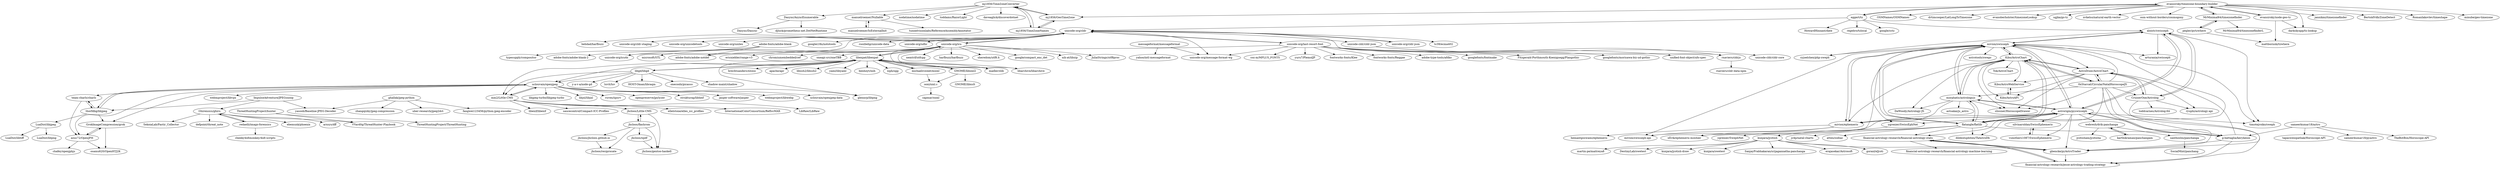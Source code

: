 digraph G {
"Dasync/AsyncEnumerable" -> "Dasync/Dasync"
"Dasync/AsyncEnumerable" -> "djluck/prometheus-net.DotNetRuntime" ["e"=1]
"MrMinimal64/timezonefinder" -> "pegler/pytzwhere"
"MrMinimal64/timezonefinder" -> "MrMinimal64/timezonefinderL"
"MrMinimal64/timezonefinder" -> "evansiroky/timezone-boundary-builder"
"team-charls/charls" -> "thorfdbg/libjpeg"
"team-charls/charls" -> "aous72/OpenJPH"
"thorfdbg/libjpeg" -> "team-charls/charls"
"thorfdbg/libjpeg" -> "GrokImageCompression/grok"
"thorfdbg/libjpeg" -> "uclouvain/openjpeg"
"thorfdbg/libjpeg" -> "LuaDist/libjpeg"
"uclouvain/openjpeg" -> "GrokImageCompression/grok"
"uclouvain/openjpeg" -> "aous72/OpenJPH"
"uclouvain/openjpeg" -> "thorfdbg/libjpeg"
"uclouvain/openjpeg" -> "webmproject/libvpx" ["e"=1]
"uclouvain/openjpeg" -> "libjpeg-turbo/libjpeg-turbo" ["e"=1]
"uclouvain/openjpeg" -> "mm2/Little-CMS"
"uclouvain/openjpeg" -> "team-charls/charls"
"uclouvain/openjpeg" -> "libjxl/libjxl" ["e"=1]
"uclouvain/openjpeg" -> "glennrp/libpng" ["e"=1]
"uclouvain/openjpeg" -> "ruven/iipsrv" ["e"=1]
"uclouvain/openjpeg" -> "openpreserve/jpylyzer"
"uclouvain/openjpeg" -> "strukturag/libheif" ["e"=1]
"uclouvain/openjpeg" -> "jasper-software/jasper"
"uclouvain/openjpeg" -> "webmproject/libwebp" ["e"=1]
"uclouvain/openjpeg" -> "uclouvain/openjpeg-data"
"michaelrsweet/mxml" -> "ooxi/xml.c"
"michaelrsweet/mxml" -> "libexpat/libexpat"
"evansiroky/timezone-boundary-builder" -> "evansiroky/node-geo-tz"
"evansiroky/timezone-boundary-builder" -> "MrMinimal64/timezonefinder"
"evansiroky/timezone-boundary-builder" -> "jannikmi/timezonefinder"
"evansiroky/timezone-boundary-builder" -> "BertoldVdb/ZoneDetect"
"evansiroky/timezone-boundary-builder" -> "RomanIakovlev/timeshape"
"evansiroky/timezone-boundary-builder" -> "minube/geo-timezone"
"evansiroky/timezone-boundary-builder" -> "mj1856/GeoTimeZone"
"evansiroky/timezone-boundary-builder" -> "darkskyapp/tz-lookup"
"evansiroky/timezone-boundary-builder" -> "eggert/tz"
"evansiroky/timezone-boundary-builder" -> "OSMNames/OSMNames" ["e"=1]
"evansiroky/timezone-boundary-builder" -> "drtimcooper/LatLongToTimezone"
"evansiroky/timezone-boundary-builder" -> "evanoberholster/timezoneLookup"
"evansiroky/timezone-boundary-builder" -> "ugjka/go-tz"
"evansiroky/timezone-boundary-builder" -> "nvkelso/natural-earth-vector" ["e"=1]
"evansiroky/timezone-boundary-builder" -> "osm-without-borders/cosmogony" ["e"=1]
"jhcloos/Little-CMS" -> "jhcloos/gentoo-haskell"
"jhcloos/Little-CMS" -> "jhcloos/flashrom"
"jhcloos/flashrom" -> "jhcloos/Little-CMS"
"jhcloos/flashrom" -> "jhcloos/gentoo-haskell"
"jhcloos/flashrom" -> "jhcloos/xpdf"
"jhcloos/flashrom" -> "jhcloos/jhcloos.github.io"
"jhcloos/flashrom" -> "jhcloos/resiprocate"
"unicode-org/icu" -> "unicode-org/cldr"
"unicode-org/icu" -> "nemtrif/utfcpp" ["e"=1]
"unicode-org/icu" -> "harfbuzz/harfbuzz" ["e"=1]
"unicode-org/icu" -> "unicode-org/icu4x" ["e"=1]
"unicode-org/icu" -> "libexpat/libexpat"
"unicode-org/icu" -> "madler/zlib" ["e"=1]
"unicode-org/icu" -> "sheredom/utf8.h" ["e"=1]
"unicode-org/icu" -> "google/compact_enc_det"
"unicode-org/icu" -> "nih-at/libzip" ["e"=1]
"unicode-org/icu" -> "JuliaStrings/utf8proc" ["e"=1]
"unicode-org/icu" -> "libarchive/libarchive" ["e"=1]
"unicode-org/icu" -> "microsoft/STL" ["e"=1]
"unicode-org/icu" -> "ericniebler/range-v3" ["e"=1]
"unicode-org/icu" -> "chromiumembedded/cef" ["e"=1]
"unicode-org/icu" -> "oneapi-src/oneTBB" ["e"=1]
"redaelli/imago-forensics" -> "Ghirensics/ghiro"
"redaelli/imago-forensics" -> "cheeky4n6monkey/4n6-scripts" ["e"=1]
"Ghirensics/ghiro" -> "redaelli/imago-forensics"
"Ghirensics/ghiro" -> "ebemunk/phoenix"
"Ghirensics/ghiro" -> "VVard0g/ThreatHunter-Playbook"
"Ghirensics/ghiro" -> "arxsys/dff"
"Ghirensics/ghiro" -> "SekoiaLab/Fastir_Collector" ["e"=1]
"Ghirensics/ghiro" -> "defpoint/threat_note" ["e"=1]
"eggert/tz" -> "evansiroky/timezone-boundary-builder"
"eggert/tz" -> "unicode-org/cldr"
"eggert/tz" -> "HowardHinnant/date" ["e"=1]
"eggert/tz" -> "regebro/tzlocal"
"eggert/tz" -> "google/cctz" ["e"=1]
"eggert/tz" -> "aloistr/swisseph"
"libgd/libgd" -> "uclouvain/openjpeg"
"libgd/libgd" -> "libexpat/libexpat"
"libgd/libgd" -> "HOST-Oman/libraqm" ["e"=1]
"libgd/libgd" -> "onecoolx/picasso" ["e"=1]
"libgd/libgd" -> "shadow-maint/shadow" ["e"=1]
"libgd/libgd" -> "mm2/Little-CMS"
"libgd/libgd" -> "y-a-v-a/node-gd"
"libgd/libgd" -> "luvit/luv" ["e"=1]
"Kibo/AstroChart" -> "Kibo/AstroWebService"
"Kibo/AstroChart" -> "AstroDraw/AstroChart"
"Kibo/AstroChart" -> "morphatic/astrologyjs"
"Kibo/AstroChart" -> "Kibo/AstroAPI"
"Kibo/AstroChart" -> "mivion/swisseph"
"Kibo/AstroChart" -> "0xStarcat/CircularNatalHoroscopeJS"
"Kibo/AstroChart" -> "Tok/AstroChart"
"Kibo/AstroChart" -> "flatangle/flatlib"
"Kibo/AstroChart" -> "mivion/ephemeris"
"Kibo/AstroChart" -> "DaWoody/Astrology-JS"
"Kibo/AstroChart" -> "slissner/HoroscopeDrawer"
"mivion/ephemeris" -> "mivion/swisseph"
"mivion/ephemeris" -> "xErik/ephemeris-moshier"
"mivion/ephemeris" -> "mivion/swisseph-api"
"mivion/ephemeris" -> "astrorigin/pyswisseph"
"mivion/ephemeris" -> "hemantgoswami/ephemeris"
"mivion/swisseph" -> "astrorigin/pyswisseph"
"mivion/swisseph" -> "mivion/ephemeris"
"mivion/swisseph" -> "mivion/swisseph-api"
"mivion/swisseph" -> "morphatic/astrologyjs"
"mivion/swisseph" -> "Kibo/AstroChart"
"mivion/swisseph" -> "aloistr/swisseph"
"mivion/swisseph" -> "flatangle/flatlib"
"mivion/swisseph" -> "AstroDraw/AstroChart"
"mivion/swisseph" -> "ygrenier/SwissEphNet"
"mivion/swisseph" -> "timotejroiko/sweph"
"mivion/swisseph" -> "arturania/swisseph"
"mivion/swisseph" -> "cyjoelchen/php-sweph"
"mivion/swisseph" -> "astrotools/swego"
"mivion/swisseph" -> "xErik/ephemeris-moshier"
"mivion/swisseph" -> "dildeolupbiten/TkAstroDb"
"morphatic/astrologyjs" -> "mivion/swisseph"
"morphatic/astrologyjs" -> "Kibo/AstroChart"
"morphatic/astrologyjs" -> "DaWoody/Astrology-JS"
"morphatic/astrologyjs" -> "flatangle/flatlib"
"morphatic/astrologyjs" -> "astsakai/js_astro"
"morphatic/astrologyjs" -> "slissner/HoroscopeDrawer"
"morphatic/astrologyjs" -> "astrorigin/pyswisseph"
"morphatic/astrologyjs" -> "mivion/ephemeris"
"unicode-org/last-resort-font" -> "Fitzgerald-Porthmouth-Koenigsegg/Plangothic" ["e"=1]
"unicode-org/last-resort-font" -> "googlefonts/morisawa-biz-ud-gothic" ["e"=1]
"unicode-org/last-resort-font" -> "unicode-org/cldr"
"unicode-org/last-resort-font" -> "unicode-org/message-format-wg"
"unicode-org/last-resort-font" -> "unified-font-object/ufo-spec" ["e"=1]
"unicode-org/last-resort-font" -> "coz-m/MPLUS_FONTS" ["e"=1]
"unicode-org/last-resort-font" -> "yuru7/PlemolJP" ["e"=1]
"unicode-org/last-resort-font" -> "fontworks-fonts/Klee" ["e"=1]
"unicode-org/last-resort-font" -> "fontworks-fonts/Reggae" ["e"=1]
"unicode-org/last-resort-font" -> "adobe-type-tools/afdko" ["e"=1]
"unicode-org/last-resort-font" -> "googlefonts/fontmake" ["e"=1]
"unicode-org/last-resort-font" -> "adobe-fonts/adobe-notdef"
"ghallak/jpeg-python" -> "fangwei123456/python-jpeg-encoder"
"ghallak/jpeg-python" -> "yasoob/Baseline-JPEG-Decoder"
"ghallak/jpeg-python" -> "zhangqizky/jpeg-compression"
"ghallak/jpeg-python" -> "uber-research/jpeg2dct" ["e"=1]
"mm2/Little-CMS" -> "ellelstone/elles_icc_profiles"
"mm2/Little-CMS" -> "InternationalColorConsortium/RefIccMAX"
"mm2/Little-CMS" -> "uclouvain/openjpeg"
"mm2/Little-CMS" -> "LibRaw/LibRaw" ["e"=1]
"mm2/Little-CMS" -> "jhcloos/Little-CMS"
"mm2/Little-CMS" -> "libexif/libexif" ["e"=1]
"mm2/Little-CMS" -> "saucecontrol/Compact-ICC-Profiles"
"GrokImageCompression/grok" -> "aous72/OpenJPH"
"GrokImageCompression/grok" -> "osamu620/OpenHTJ2K"
"CruiserOne/Astrolog" -> "aloistr/swisseph"
"CruiserOne/Astrolog" -> "gbencke/pyAstroTrader"
"CruiserOne/Astrolog" -> "toddcarnes/Astrolog-64"
"CruiserOne/Astrolog" -> "AstroDraw/AstroChart"
"CruiserOne/Astrolog" -> "ryuphi/astrology-api"
"libexpat/libexpat" -> "michaelrsweet/mxml"
"libexpat/libexpat" -> "brechtsanders/xlsxio" ["e"=1]
"libexpat/libexpat" -> "unicode-org/icu"
"libexpat/libexpat" -> "GNOME/libxml2"
"libexpat/libexpat" -> "apache/apr" ["e"=1]
"libexpat/libexpat" -> "madler/zlib" ["e"=1]
"libexpat/libexpat" -> "uclouvain/openjpeg"
"libexpat/libexpat" -> "libssh2/libssh2" ["e"=1]
"libexpat/libexpat" -> "libgd/libgd"
"libexpat/libexpat" -> "mm2/Little-CMS"
"libexpat/libexpat" -> "glennrp/libpng" ["e"=1]
"libexpat/libexpat" -> "libarchive/libarchive" ["e"=1]
"libexpat/libexpat" -> "yaml/libyaml" ["e"=1]
"libexpat/libexpat" -> "benhoyt/inih" ["e"=1]
"libexpat/libexpat" -> "xiph/ogg" ["e"=1]
"kunjara/jyotish" -> "kunjara/jyotish-draw"
"kunjara/jyotish" -> "kunjara/swetest"
"kunjara/jyotish" -> "SanjayPrabhakaran/srijagannatha-panchanga"
"kunjara/jyotish" -> "erajasekar/Astrosoft"
"kunjara/jyotish" -> "goranl/eJyoti"
"kunjara/jyotish" -> "gbencke/pyAstroTrader"
"kunjara/jyotish" -> "martin-pe/maitreya8"
"kunjara/jyotish" -> "DestinyLab/swetest"
"ooxi/xml.c" -> "capmar/sxml"
"aloistr/swisseph" -> "astrorigin/pyswisseph"
"aloistr/swisseph" -> "CruiserOne/Astrolog"
"aloistr/swisseph" -> "mivion/swisseph"
"aloistr/swisseph" -> "arturania/swisseph"
"aloistr/swisseph" -> "timotejroiko/sweph"
"aloistr/swisseph" -> "cyjoelchen/php-sweph"
"GNOME/libxml2" -> "GNOME/libxslt"
"GNOME/libxml2" -> "libexpat/libexpat"
"GNOME/libxml2" -> "ooxi/xml.c"
"ImpulseAdventure/JPEGsnoop" -> "Ghirensics/ghiro"
"ImpulseAdventure/JPEGsnoop" -> "yasoob/Baseline-JPEG-Decoder"
"ImpulseAdventure/JPEGsnoop" -> "thorfdbg/libjpeg"
"unicode-cldr/cldr-json" -> "rxaviers/cldrjs"
"unicode-cldr/cldr-json" -> "unicode-cldr/cldr-core"
"g-battaglia/kerykeion" -> "gbencke/pyAstroTrader"
"g-battaglia/kerykeion" -> "financial-astrology-research/jesse-astrology-trading-strategy"
"g-battaglia/kerykeion" -> "AstroDraw/AstroChart"
"g-battaglia/kerykeion" -> "astrorigin/pyswisseph"
"jhcloos/jhcloos.github.io" -> "jhcloos/resiprocate"
"flatangle/flatlib" -> "astrorigin/pyswisseph"
"flatangle/flatlib" -> "morphatic/astrologyjs"
"flatangle/flatlib" -> "mivion/swisseph"
"flatangle/flatlib" -> "Kibo/AstroChart"
"flatangle/flatlib" -> "kunjara/jyotish"
"flatangle/flatlib" -> "g-battaglia/kerykeion"
"flatangle/flatlib" -> "dildeolupbiten/TkAstroDb"
"flatangle/flatlib" -> "financial-astrology-research/financial-astrology-stats"
"flatangle/flatlib" -> "jc4p/natal-charts"
"flatangle/flatlib" -> "atten/zodiac"
"unicode-org/cldr" -> "unicode-org/cldr-json"
"unicode-org/cldr" -> "unicode-org/icu"
"unicode-org/cldr" -> "unicode-org/message-format-wg"
"unicode-org/cldr" -> "unicode-org/icu4x" ["e"=1]
"unicode-org/cldr" -> "unicode-cldr/cldr-json"
"unicode-org/cldr" -> "tc39/ecma402" ["e"=1]
"unicode-org/cldr" -> "unicode-org/last-resort-font"
"unicode-org/cldr" -> "behdad/harfbuzz" ["e"=1]
"unicode-org/cldr" -> "unicode-org/cldr-staging"
"unicode-org/cldr" -> "unicode-org/unicodetools"
"unicode-org/cldr" -> "unicode-org/unilex"
"unicode-org/cldr" -> "googlei18n/nototools" ["e"=1]
"unicode-org/cldr" -> "rxaviers/cldrjs"
"unicode-org/cldr" -> "roozbehp/unicode-data"
"unicode-org/cldr" -> "unicode-org/udhr"
"sameerkumar18/aztro" -> "g-battaglia/kerykeion"
"sameerkumar18/aztro" -> "tapaswenipathak/Horoscope-API"
"sameerkumar18/aztro" -> "sameerkumar18/pyaztro"
"sameerkumar18/aztro" -> "TheBotBox/Horoscope-API"
"jhcloos/xpdf" -> "jhcloos/gentoo-haskell"
"astrorigin/pyswisseph" -> "mivion/swisseph"
"astrorigin/pyswisseph" -> "flatangle/flatlib"
"astrorigin/pyswisseph" -> "aloistr/swisseph"
"astrorigin/pyswisseph" -> "webresh/drik-panchanga"
"astrorigin/pyswisseph" -> "mivion/ephemeris"
"astrorigin/pyswisseph" -> "morphatic/astrologyjs"
"astrorigin/pyswisseph" -> "vsmithers1087/SwissEphemeris"
"astrorigin/pyswisseph" -> "timotejroiko/sweph"
"astrorigin/pyswisseph" -> "silvinaroldan/SwissEphemeris"
"astrorigin/pyswisseph" -> "mivion/swisseph-api"
"astrorigin/pyswisseph" -> "ygrenier/SwissEphNet"
"astrorigin/pyswisseph" -> "g-battaglia/kerykeion"
"astrorigin/pyswisseph" -> "gbencke/pyAstroTrader"
"0xStarcat/CircularNatalHoroscopeJS" -> "AstroDraw/AstroChart"
"0xStarcat/CircularNatalHoroscopeJS" -> "Kibo/AstroChart"
"0xStarcat/CircularNatalHoroscopeJS" -> "financial-astrology-research/financial-astrology-stats"
"0xStarcat/CircularNatalHoroscopeJS" -> "gbencke/pyAstroTrader"
"0xStarcat/CircularNatalHoroscopeJS" -> "g-battaglia/kerykeion"
"0xStarcat/CircularNatalHoroscopeJS" -> "CruiserOne/Astrolog"
"0xStarcat/CircularNatalHoroscopeJS" -> "morphatic/astrologyjs"
"0xStarcat/CircularNatalHoroscopeJS" -> "mivion/swisseph"
"0xStarcat/CircularNatalHoroscopeJS" -> "financial-astrology-research/jesse-astrology-trading-strategy"
"0xStarcat/CircularNatalHoroscopeJS" -> "slissner/HoroscopeDrawer"
"adobe-fonts/adobe-blank" -> "adobe-fonts/adobe-notdef"
"adobe-fonts/adobe-blank" -> "adobe-fonts/adobe-blank-2"
"adobe-fonts/adobe-blank" -> "typesupply/compositor"
"manuelroemer/IsExternalInit" -> "manuelroemer/Nullable"
"mj1856/TimeZoneConverter" -> "mj1856/TimeZoneNames"
"mj1856/TimeZoneConverter" -> "mj1856/GeoTimeZone"
"mj1856/TimeZoneConverter" -> "nodatime/nodatime" ["e"=1]
"mj1856/TimeZoneConverter" -> "toddams/RazorLight" ["e"=1]
"mj1856/TimeZoneConverter" -> "Dasync/AsyncEnumerable"
"mj1856/TimeZoneConverter" -> "daveaglick/discoverdotnet"
"mj1856/TimeZoneConverter" -> "manuelroemer/Nullable"
"mj1856/GeoTimeZone" -> "mj1856/TimeZoneConverter"
"mj1856/GeoTimeZone" -> "mj1856/TimeZoneNames"
"AstroDraw/AstroChart" -> "Kibo/AstroChart"
"AstroDraw/AstroChart" -> "Kibo/AstroAPI"
"AstroDraw/AstroChart" -> "ryuphi/astrology-api"
"AstroDraw/AstroChart" -> "0xStarcat/CircularNatalHoroscopeJS"
"AstroDraw/AstroChart" -> "slissner/HoroscopeDrawer"
"AstroDraw/AstroChart" -> "CruiserOne/Astrolog"
"AstroDraw/AstroChart" -> "Kibo/AstroWebService"
"LuaDist/libjpeg" -> "LuaDist/libpng"
"LuaDist/libjpeg" -> "LuaDist/libtiff"
"webresh/drik-panchanga" -> "karthikraman/panchangam"
"webresh/drik-panchanga" -> "jyotisham/jyotisha"
"webresh/drik-panchanga" -> "santhoshn/panchanga"
"manuelroemer/Nullable" -> "manuelroemer/IsExternalInit"
"manuelroemer/Nullable" -> "tunnelvisionlabs/ReferenceAssemblyAnnotator"
"karthikraman/panchangam" -> "webresh/drik-panchanga"
"silvinaroldan/SwissEphemeris" -> "vsmithers1087/SwissEphemeris"
"vsmithers1087/SwissEphemeris" -> "silvinaroldan/SwissEphemeris"
"aous72/OpenJPH" -> "osamu620/OpenHTJ2K"
"aous72/OpenJPH" -> "chafey/openjphjs"
"aous72/OpenJPH" -> "GrokImageCompression/grok"
"gbencke/pyAstroTrader" -> "financial-astrology-research/financial-astrology-stats"
"gbencke/pyAstroTrader" -> "financial-astrology-research/jesse-astrology-trading-strategy"
"financial-astrology-research/jesse-astrology-trading-strategy" -> "financial-astrology-research/financial-astrology-stats"
"messageformat/messageformat" -> "unicode-org/message-format-wg"
"messageformat/messageformat" -> "yahoo/intl-messageformat" ["e"=1]
"unicode-org/cldr-json" -> "unicode-org/cldr"
"financial-astrology-research/financial-astrology-stats" -> "financial-astrology-research/jesse-astrology-trading-strategy"
"financial-astrology-research/financial-astrology-stats" -> "gbencke/pyAstroTrader"
"financial-astrology-research/financial-astrology-stats" -> "financial-astrology-research/financial-astrology-machine-learning"
"evansiroky/node-geo-tz" -> "evansiroky/timezone-boundary-builder"
"evansiroky/node-geo-tz" -> "darkskyapp/tz-lookup"
"evansiroky/node-geo-tz" -> "mattbornski/tzwhere"
"mj1856/TimeZoneNames" -> "mj1856/TimeZoneConverter"
"mj1856/TimeZoneNames" -> "mj1856/GeoTimeZone"
"ThreatHuntingProject/hunter" -> "ThreatHuntingProject/ThreatHunting" ["e"=1]
"ThreatHuntingProject/hunter" -> "VVard0g/ThreatHunter-Playbook"
"rxaviers/cldrjs" -> "rxaviers/cldr-data-npm"
"ygrenier/SwissEphNet" -> "ygrenier/SwephNet"
"pegler/pytzwhere" -> "MrMinimal64/timezonefinder"
"pegler/pytzwhere" -> "mattbornski/tzwhere"
"santhoshn/panchanga" -> "SocialMint/panchang"
"Kibo/AstroAPI" -> "Kibo/AstroWebService"
"Kibo/AstroWebService" -> "Kibo/AstroAPI"
"Dasync/AsyncEnumerable" ["l"="-10.473,23.126"]
"Dasync/Dasync" ["l"="-10.51,23.122"]
"djluck/prometheus-net.DotNetRuntime" ["l"="25.285,17.979"]
"MrMinimal64/timezonefinder" ["l"="-10.307,23.218"]
"pegler/pytzwhere" ["l"="-10.335,23.229"]
"MrMinimal64/timezonefinderL" ["l"="-10.309,23.24"]
"evansiroky/timezone-boundary-builder" ["l"="-10.279,23.186"]
"team-charls/charls" ["l"="-9.987,23.625"]
"thorfdbg/libjpeg" ["l"="-9.968,23.643"]
"aous72/OpenJPH" ["l"="-10.014,23.645"]
"GrokImageCompression/grok" ["l"="-9.996,23.645"]
"uclouvain/openjpeg" ["l"="-10.024,23.61"]
"LuaDist/libjpeg" ["l"="-9.955,23.681"]
"webmproject/libvpx" ["l"="-26.681,13.642"]
"libjpeg-turbo/libjpeg-turbo" ["l"="-11.706,22.567"]
"mm2/Little-CMS" ["l"="-10.079,23.612"]
"libjxl/libjxl" ["l"="-26.657,13.396"]
"glennrp/libpng" ["l"="-11.778,22.602"]
"ruven/iipsrv" ["l"="10.795,-34.712"]
"openpreserve/jpylyzer" ["l"="-9.992,23.594"]
"strukturag/libheif" ["l"="-26.718,13.485"]
"jasper-software/jasper" ["l"="-10.042,23.637"]
"webmproject/libwebp" ["l"="-11.728,22.673"]
"uclouvain/openjpeg-data" ["l"="-10.011,23.583"]
"michaelrsweet/mxml" ["l"="-10.127,23.551"]
"ooxi/xml.c" ["l"="-10.164,23.544"]
"libexpat/libexpat" ["l"="-10.093,23.535"]
"evansiroky/node-geo-tz" ["l"="-10.317,23.188"]
"jannikmi/timezonefinder" ["l"="-10.277,23.142"]
"BertoldVdb/ZoneDetect" ["l"="-10.28,23.215"]
"RomanIakovlev/timeshape" ["l"="-10.244,23.165"]
"minube/geo-timezone" ["l"="-10.289,23.162"]
"mj1856/GeoTimeZone" ["l"="-10.372,23.148"]
"darkskyapp/tz-lookup" ["l"="-10.315,23.163"]
"eggert/tz" ["l"="-10.194,23.205"]
"OSMNames/OSMNames" ["l"="18.326,24.57"]
"drtimcooper/LatLongToTimezone" ["l"="-10.257,23.221"]
"evanoberholster/timezoneLookup" ["l"="-10.267,23.163"]
"ugjka/go-tz" ["l"="-10.25,23.192"]
"nvkelso/natural-earth-vector" ["l"="18.553,24.721"]
"osm-without-borders/cosmogony" ["l"="30.688,-27.291"]
"jhcloos/Little-CMS" ["l"="-10.119,23.672"]
"jhcloos/gentoo-haskell" ["l"="-10.121,23.699"]
"jhcloos/flashrom" ["l"="-10.142,23.698"]
"jhcloos/xpdf" ["l"="-10.129,23.721"]
"jhcloos/jhcloos.github.io" ["l"="-10.174,23.705"]
"jhcloos/resiprocate" ["l"="-10.161,23.721"]
"unicode-org/icu" ["l"="-10.115,23.447"]
"unicode-org/cldr" ["l"="-10.151,23.358"]
"nemtrif/utfcpp" ["l"="-11.542,21.948"]
"harfbuzz/harfbuzz" ["l"="-12.633,26.073"]
"unicode-org/icu4x" ["l"="-8.92,5.01"]
"madler/zlib" ["l"="-11.901,22.351"]
"sheredom/utf8.h" ["l"="-12.226,25.844"]
"google/compact_enc_det" ["l"="-10.073,23.442"]
"nih-at/libzip" ["l"="-12.036,25.803"]
"JuliaStrings/utf8proc" ["l"="-12.179,25.884"]
"libarchive/libarchive" ["l"="-12.01,25.785"]
"microsoft/STL" ["l"="-11.894,22.013"]
"ericniebler/range-v3" ["l"="-11.673,21.894"]
"chromiumembedded/cef" ["l"="-13.634,22.536"]
"oneapi-src/oneTBB" ["l"="-11.683,22.029"]
"redaelli/imago-forensics" ["l"="-9.818,23.721"]
"Ghirensics/ghiro" ["l"="-9.817,23.694"]
"cheeky4n6monkey/4n6-scripts" ["l"="-13.356,-46.482"]
"ebemunk/phoenix" ["l"="-9.813,23.669"]
"VVard0g/ThreatHunter-Playbook" ["l"="-9.772,23.68"]
"arxsys/dff" ["l"="-9.781,23.718"]
"SekoiaLab/Fastir_Collector" ["l"="-13.374,-46.212"]
"defpoint/threat_note" ["l"="-13.434,-46.097"]
"HowardHinnant/date" ["l"="-11.673,21.978"]
"regebro/tzlocal" ["l"="-10.157,23.208"]
"google/cctz" ["l"="-15.195,26.348"]
"aloistr/swisseph" ["l"="-10.122,23.077"]
"libgd/libgd" ["l"="-10.066,23.571"]
"HOST-Oman/libraqm" ["l"="13.376,-32.576"]
"onecoolx/picasso" ["l"="-12.523,25.798"]
"shadow-maint/shadow" ["l"="-11.268,2.097"]
"y-a-v-a/node-gd" ["l"="-10.097,23.58"]
"luvit/luv" ["l"="-13.973,23.408"]
"Kibo/AstroChart" ["l"="-10.09,23.023"]
"Kibo/AstroWebService" ["l"="-10.129,23.02"]
"AstroDraw/AstroChart" ["l"="-10.114,23.025"]
"morphatic/astrologyjs" ["l"="-10.071,23.031"]
"Kibo/AstroAPI" ["l"="-10.127,23.008"]
"mivion/swisseph" ["l"="-10.086,23.052"]
"0xStarcat/CircularNatalHoroscopeJS" ["l"="-10.106,23.012"]
"Tok/AstroChart" ["l"="-10.056,22.993"]
"flatangle/flatlib" ["l"="-10.071,23.013"]
"mivion/ephemeris" ["l"="-10.065,23.051"]
"DaWoody/Astrology-JS" ["l"="-10.051,23.023"]
"slissner/HoroscopeDrawer" ["l"="-10.093,23.008"]
"xErik/ephemeris-moshier" ["l"="-10.054,23.067"]
"mivion/swisseph-api" ["l"="-10.074,23.064"]
"astrorigin/pyswisseph" ["l"="-10.09,23.037"]
"hemantgoswami/ephemeris" ["l"="-10.034,23.063"]
"ygrenier/SwissEphNet" ["l"="-10.079,23.08"]
"timotejroiko/sweph" ["l"="-10.106,23.063"]
"arturania/swisseph" ["l"="-10.099,23.076"]
"cyjoelchen/php-sweph" ["l"="-10.102,23.088"]
"astrotools/swego" ["l"="-10.063,23.078"]
"dildeolupbiten/TkAstroDb" ["l"="-10.055,23.037"]
"astsakai/js_astro" ["l"="-10.035,23.037"]
"unicode-org/last-resort-font" ["l"="-10.194,23.38"]
"Fitzgerald-Porthmouth-Koenigsegg/Plangothic" ["l"="-33.024,-20.414"]
"googlefonts/morisawa-biz-ud-gothic" ["l"="-10.921,-23.872"]
"unicode-org/message-format-wg" ["l"="-10.202,23.352"]
"unified-font-object/ufo-spec" ["l"="13.162,-32.541"]
"coz-m/MPLUS_FONTS" ["l"="-10.949,-23.963"]
"yuru7/PlemolJP" ["l"="-10.942,-23.884"]
"fontworks-fonts/Klee" ["l"="-10.973,-24.022"]
"fontworks-fonts/Reggae" ["l"="-11,-24.056"]
"adobe-type-tools/afdko" ["l"="13.166,-32.559"]
"googlefonts/fontmake" ["l"="13.165,-32.589"]
"adobe-fonts/adobe-notdef" ["l"="-10.236,23.404"]
"ghallak/jpeg-python" ["l"="-9.879,23.764"]
"fangwei123456/python-jpeg-encoder" ["l"="-9.891,23.786"]
"yasoob/Baseline-JPEG-Decoder" ["l"="-9.884,23.728"]
"zhangqizky/jpeg-compression" ["l"="-9.863,23.785"]
"uber-research/jpeg2dct" ["l"="31.506,37.345"]
"ellelstone/elles_icc_profiles" ["l"="-10.101,23.638"]
"InternationalColorConsortium/RefIccMAX" ["l"="-10.077,23.641"]
"LibRaw/LibRaw" ["l"="-13.87,27.344"]
"libexif/libexif" ["l"="-13.917,27.327"]
"saucecontrol/Compact-ICC-Profiles" ["l"="-10.118,23.618"]
"osamu620/OpenHTJ2K" ["l"="-10.003,23.665"]
"CruiserOne/Astrolog" ["l"="-10.133,23.04"]
"gbencke/pyAstroTrader" ["l"="-10.114,22.996"]
"toddcarnes/Astrolog-64" ["l"="-10.161,23.048"]
"ryuphi/astrology-api" ["l"="-10.153,23.025"]
"brechtsanders/xlsxio" ["l"="-9.908,22.167"]
"GNOME/libxml2" ["l"="-10.131,23.52"]
"apache/apr" ["l"="-12.193,22.835"]
"libssh2/libssh2" ["l"="-11.758,22.319"]
"yaml/libyaml" ["l"="-11.732,22.432"]
"benhoyt/inih" ["l"="-11.747,22.388"]
"xiph/ogg" ["l"="-26.681,13.716"]
"kunjara/jyotish" ["l"="-10.123,22.951"]
"kunjara/jyotish-draw" ["l"="-10.135,22.929"]
"kunjara/swetest" ["l"="-10.106,22.933"]
"SanjayPrabhakaran/srijagannatha-panchanga" ["l"="-10.145,22.943"]
"erajasekar/Astrosoft" ["l"="-10.126,22.911"]
"goranl/eJyoti" ["l"="-10.154,22.956"]
"martin-pe/maitreya8" ["l"="-10.158,22.927"]
"DestinyLab/swetest" ["l"="-10.119,22.929"]
"capmar/sxml" ["l"="-10.194,23.552"]
"GNOME/libxslt" ["l"="-10.159,23.507"]
"ImpulseAdventure/JPEGsnoop" ["l"="-9.888,23.685"]
"unicode-cldr/cldr-json" ["l"="-10.11,23.328"]
"rxaviers/cldrjs" ["l"="-10.102,23.352"]
"unicode-cldr/cldr-core" ["l"="-10.086,23.309"]
"g-battaglia/kerykeion" ["l"="-10.082,22.998"]
"financial-astrology-research/jesse-astrology-trading-strategy" ["l"="-10.109,22.981"]
"financial-astrology-research/financial-astrology-stats" ["l"="-10.094,22.983"]
"jc4p/natal-charts" ["l"="-10.035,23.014"]
"atten/zodiac" ["l"="-10.036,22.998"]
"unicode-org/cldr-json" ["l"="-10.127,23.376"]
"tc39/ecma402" ["l"="25.03,-31.302"]
"behdad/harfbuzz" ["l"="13.288,-32.54"]
"unicode-org/cldr-staging" ["l"="-10.173,23.349"]
"unicode-org/unicodetools" ["l"="-10.166,23.333"]
"unicode-org/unilex" ["l"="-10.154,23.388"]
"googlei18n/nototools" ["l"="-25.198,-16.055"]
"roozbehp/unicode-data" ["l"="-10.15,23.333"]
"unicode-org/udhr" ["l"="-10.135,23.34"]
"sameerkumar18/aztro" ["l"="-10.007,22.967"]
"tapaswenipathak/Horoscope-API" ["l"="-9.97,22.97"]
"sameerkumar18/pyaztro" ["l"="-9.983,22.954"]
"TheBotBox/Horoscope-API" ["l"="-9.996,22.941"]
"webresh/drik-panchanga" ["l"="-10.059,22.965"]
"vsmithers1087/SwissEphemeris" ["l"="-10.111,23.046"]
"silvinaroldan/SwissEphemeris" ["l"="-10.121,23.055"]
"adobe-fonts/adobe-blank" ["l"="-10.273,23.421"]
"adobe-fonts/adobe-blank-2" ["l"="-10.299,23.421"]
"typesupply/compositor" ["l"="-10.287,23.441"]
"manuelroemer/IsExternalInit" ["l"="-10.455,23.076"]
"manuelroemer/Nullable" ["l"="-10.436,23.09"]
"mj1856/TimeZoneConverter" ["l"="-10.419,23.132"]
"mj1856/TimeZoneNames" ["l"="-10.392,23.135"]
"nodatime/nodatime" ["l"="25.552,17.905"]
"toddams/RazorLight" ["l"="25.658,17.807"]
"daveaglick/discoverdotnet" ["l"="-10.444,23.162"]
"LuaDist/libpng" ["l"="-9.94,23.702"]
"LuaDist/libtiff" ["l"="-9.964,23.703"]
"karthikraman/panchangam" ["l"="-10.042,22.95"]
"jyotisham/jyotisha" ["l"="-10.065,22.94"]
"santhoshn/panchanga" ["l"="-10.047,22.928"]
"tunnelvisionlabs/ReferenceAssemblyAnnotator" ["l"="-10.432,23.062"]
"chafey/openjphjs" ["l"="-10.023,23.669"]
"messageformat/messageformat" ["l"="-10.245,23.345"]
"yahoo/intl-messageformat" ["l"="10.251,-32.389"]
"financial-astrology-research/financial-astrology-machine-learning" ["l"="-10.091,22.959"]
"mattbornski/tzwhere" ["l"="-10.348,23.207"]
"ThreatHuntingProject/hunter" ["l"="-9.737,23.672"]
"ThreatHuntingProject/ThreatHunting" ["l"="-13.091,-46.165"]
"rxaviers/cldr-data-npm" ["l"="-10.074,23.352"]
"ygrenier/SwephNet" ["l"="-10.069,23.105"]
"SocialMint/panchang" ["l"="-10.04,22.907"]
}